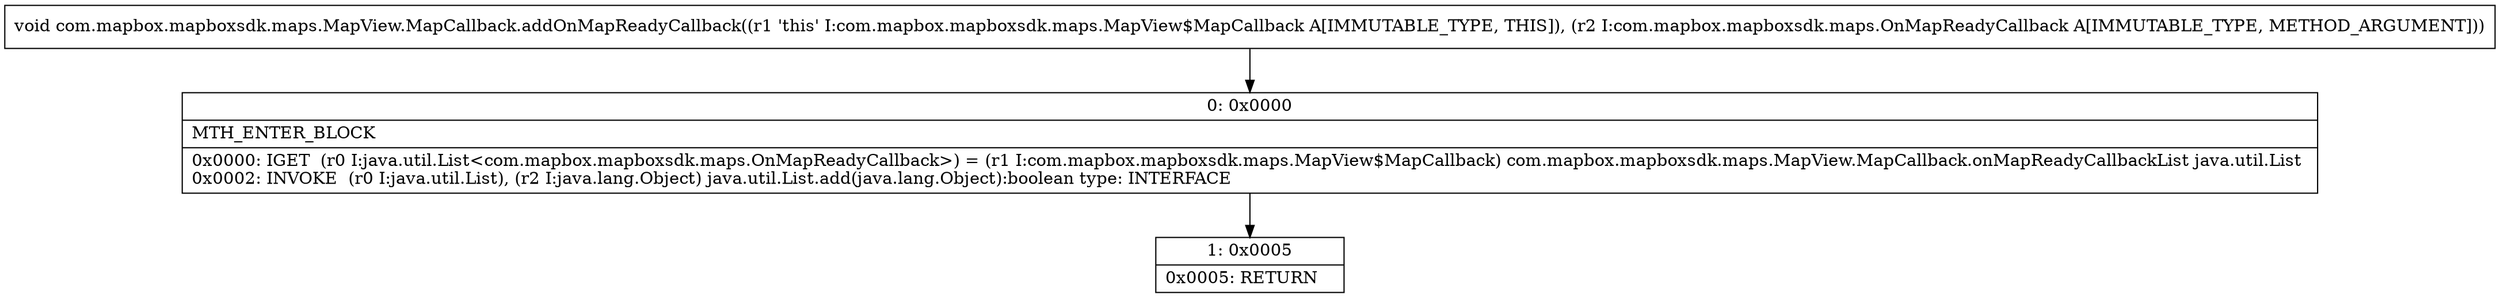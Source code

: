 digraph "CFG forcom.mapbox.mapboxsdk.maps.MapView.MapCallback.addOnMapReadyCallback(Lcom\/mapbox\/mapboxsdk\/maps\/OnMapReadyCallback;)V" {
Node_0 [shape=record,label="{0\:\ 0x0000|MTH_ENTER_BLOCK\l|0x0000: IGET  (r0 I:java.util.List\<com.mapbox.mapboxsdk.maps.OnMapReadyCallback\>) = (r1 I:com.mapbox.mapboxsdk.maps.MapView$MapCallback) com.mapbox.mapboxsdk.maps.MapView.MapCallback.onMapReadyCallbackList java.util.List \l0x0002: INVOKE  (r0 I:java.util.List), (r2 I:java.lang.Object) java.util.List.add(java.lang.Object):boolean type: INTERFACE \l}"];
Node_1 [shape=record,label="{1\:\ 0x0005|0x0005: RETURN   \l}"];
MethodNode[shape=record,label="{void com.mapbox.mapboxsdk.maps.MapView.MapCallback.addOnMapReadyCallback((r1 'this' I:com.mapbox.mapboxsdk.maps.MapView$MapCallback A[IMMUTABLE_TYPE, THIS]), (r2 I:com.mapbox.mapboxsdk.maps.OnMapReadyCallback A[IMMUTABLE_TYPE, METHOD_ARGUMENT])) }"];
MethodNode -> Node_0;
Node_0 -> Node_1;
}

